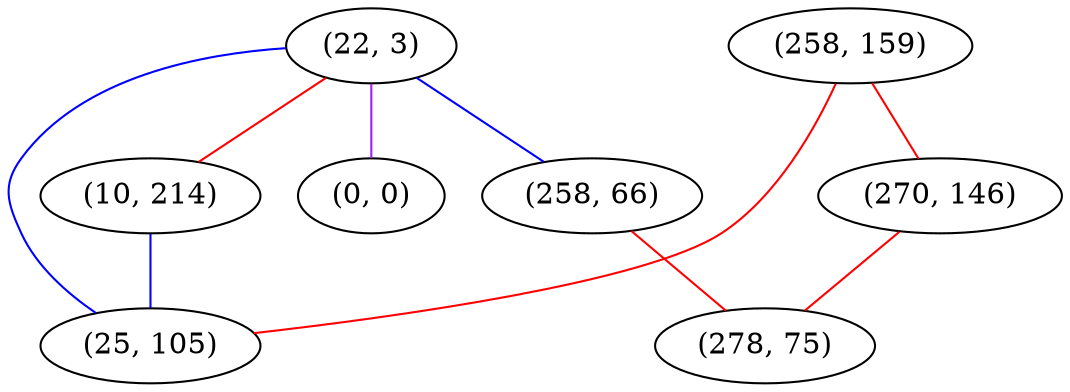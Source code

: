 graph "" {
"(22, 3)";
"(0, 0)";
"(258, 159)";
"(270, 146)";
"(258, 66)";
"(278, 75)";
"(10, 214)";
"(25, 105)";
"(22, 3)" -- "(10, 214)"  [color=red, key=0, weight=1];
"(22, 3)" -- "(25, 105)"  [color=blue, key=0, weight=3];
"(22, 3)" -- "(0, 0)"  [color=purple, key=0, weight=4];
"(22, 3)" -- "(258, 66)"  [color=blue, key=0, weight=3];
"(258, 159)" -- "(270, 146)"  [color=red, key=0, weight=1];
"(258, 159)" -- "(25, 105)"  [color=red, key=0, weight=1];
"(270, 146)" -- "(278, 75)"  [color=red, key=0, weight=1];
"(258, 66)" -- "(278, 75)"  [color=red, key=0, weight=1];
"(10, 214)" -- "(25, 105)"  [color=blue, key=0, weight=3];
}
